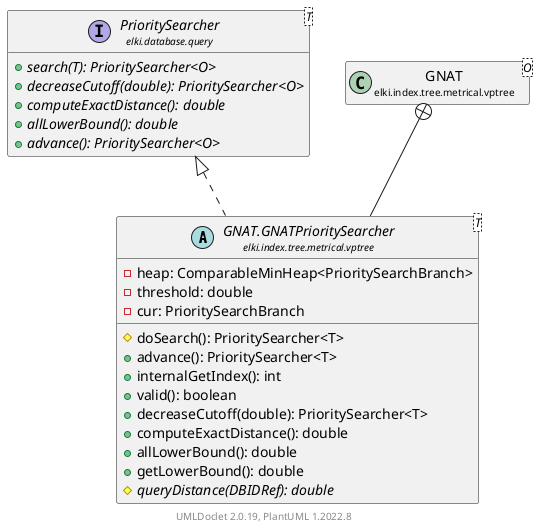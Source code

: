 @startuml
    remove .*\.(Instance|Par|Parameterizer|Factory)$
    set namespaceSeparator none
    hide empty fields
    hide empty methods

    abstract class "<size:14>GNAT.GNATPrioritySearcher\n<size:10>elki.index.tree.metrical.vptree" as elki.index.tree.metrical.vptree.GNAT.GNATPrioritySearcher<T> [[GNAT.GNATPrioritySearcher.html]] {
        -heap: ComparableMinHeap<PrioritySearchBranch>
        -threshold: double
        -cur: PrioritySearchBranch
        #doSearch(): PrioritySearcher<T>
        +advance(): PrioritySearcher<T>
        +internalGetIndex(): int
        +valid(): boolean
        +decreaseCutoff(double): PrioritySearcher<T>
        +computeExactDistance(): double
        +allLowerBound(): double
        +getLowerBound(): double
        {abstract} #queryDistance(DBIDRef): double
    }

    interface "<size:14>PrioritySearcher\n<size:10>elki.database.query" as elki.database.query.PrioritySearcher<T> [[../../../../database/query/PrioritySearcher.html]] {
        {abstract} +search(T): PrioritySearcher<O>
        {abstract} +decreaseCutoff(double): PrioritySearcher<O>
        {abstract} +computeExactDistance(): double
        {abstract} +allLowerBound(): double
        {abstract} +advance(): PrioritySearcher<O>
    }
    class "<size:14>GNAT\n<size:10>elki.index.tree.metrical.vptree" as elki.index.tree.metrical.vptree.GNAT<O> [[GNAT.html]]

    elki.database.query.PrioritySearcher <|.. elki.index.tree.metrical.vptree.GNAT.GNATPrioritySearcher
    elki.index.tree.metrical.vptree.GNAT +-- elki.index.tree.metrical.vptree.GNAT.GNATPrioritySearcher

    center footer UMLDoclet 2.0.19, PlantUML 1.2022.8
@enduml
